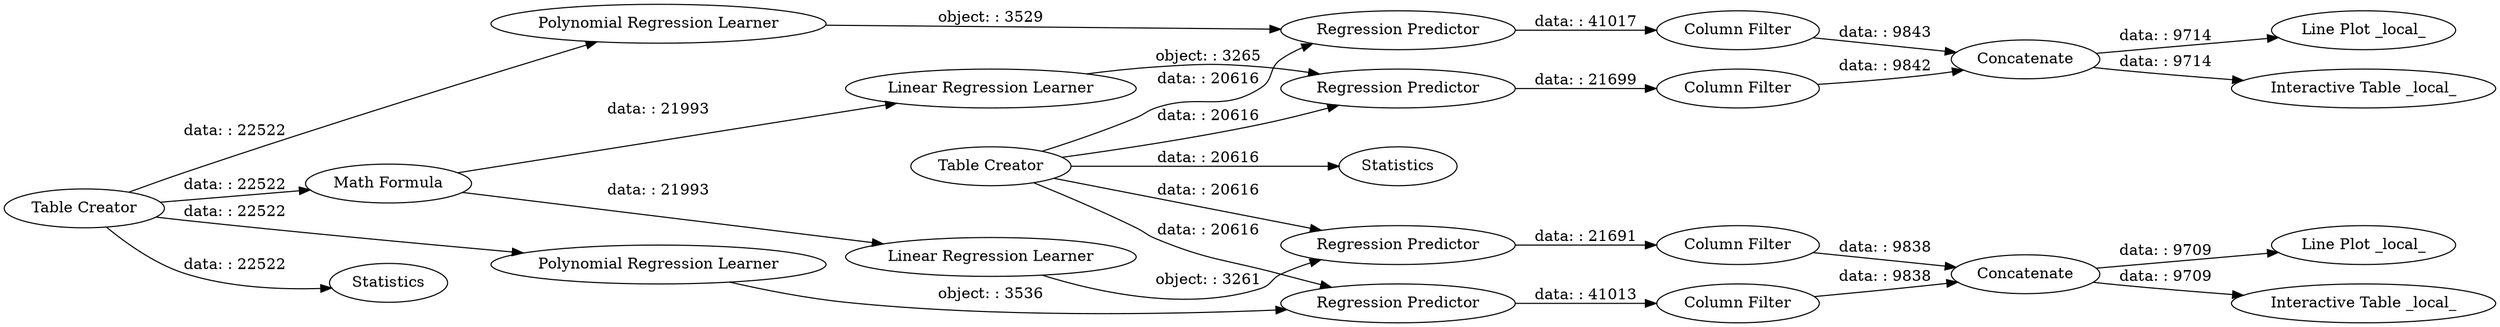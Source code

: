 digraph {
	"2171934708193207041_48" [label="Column Filter"]
	"2171934708193207041_57" [label="Line Plot _local_"]
	"2171934708193207041_29" [label="Regression Predictor"]
	"2171934708193207041_52" [label=Concatenate]
	"2171934708193207041_31" [label="Linear Regression Learner"]
	"2171934708193207041_32" [label="Regression Predictor"]
	"2171934708193207041_7" [label="Linear Regression Learner"]
	"2171934708193207041_56" [label="Line Plot _local_"]
	"2171934708193207041_28" [label="Polynomial Regression Learner"]
	"2171934708193207041_41" [label="Polynomial Regression Learner"]
	"2171934708193207041_25" [label="Table Creator"]
	"2171934708193207041_55" [label="Interactive Table _local_"]
	"2171934708193207041_35" [label="Math Formula"]
	"2171934708193207041_51" [label="Column Filter"]
	"2171934708193207041_47" [label=Concatenate]
	"2171934708193207041_1" [label="Table Creator"]
	"2171934708193207041_49" [label="Column Filter"]
	"2171934708193207041_38" [label="Regression Predictor"]
	"2171934708193207041_42" [label=Statistics]
	"2171934708193207041_14" [label=Statistics]
	"2171934708193207041_50" [label="Column Filter"]
	"2171934708193207041_58" [label="Interactive Table _local_"]
	"2171934708193207041_9" [label="Regression Predictor"]
	"2171934708193207041_35" -> "2171934708193207041_7" [label="data: : 21993"]
	"2171934708193207041_38" -> "2171934708193207041_51" [label="data: : 41017"]
	"2171934708193207041_25" -> "2171934708193207041_35" [label="data: : 22522"]
	"2171934708193207041_29" -> "2171934708193207041_49" [label="data: : 41013"]
	"2171934708193207041_41" -> "2171934708193207041_38" [label="object: : 3529"]
	"2171934708193207041_48" -> "2171934708193207041_47" [label="data: : 9838"]
	"2171934708193207041_1" -> "2171934708193207041_32" [label="data: : 20616"]
	"2171934708193207041_25" -> "2171934708193207041_28" [label="data: : 22522"]
	"2171934708193207041_1" -> "2171934708193207041_14" [label="data: : 20616"]
	"2171934708193207041_25" -> "2171934708193207041_41" [label="data: : 22522"]
	"2171934708193207041_9" -> "2171934708193207041_48" [label="data: : 21691"]
	"2171934708193207041_50" -> "2171934708193207041_52" [label="data: : 9842"]
	"2171934708193207041_7" -> "2171934708193207041_9" [label="object: : 3261"]
	"2171934708193207041_1" -> "2171934708193207041_29" [label="data: : 20616"]
	"2171934708193207041_47" -> "2171934708193207041_58" [label="data: : 9709"]
	"2171934708193207041_31" -> "2171934708193207041_32" [label="object: : 3265"]
	"2171934708193207041_32" -> "2171934708193207041_50" [label="data: : 21699"]
	"2171934708193207041_52" -> "2171934708193207041_55" [label="data: : 9714"]
	"2171934708193207041_51" -> "2171934708193207041_52" [label="data: : 9843"]
	"2171934708193207041_25" -> "2171934708193207041_42" [label="data: : 22522"]
	"2171934708193207041_49" -> "2171934708193207041_47" [label="data: : 9838"]
	"2171934708193207041_52" -> "2171934708193207041_57" [label="data: : 9714"]
	"2171934708193207041_1" -> "2171934708193207041_38" [label="data: : 20616"]
	"2171934708193207041_1" -> "2171934708193207041_9" [label="data: : 20616"]
	"2171934708193207041_47" -> "2171934708193207041_56" [label="data: : 9709"]
	"2171934708193207041_28" -> "2171934708193207041_29" [label="object: : 3536"]
	"2171934708193207041_35" -> "2171934708193207041_31" [label="data: : 21993"]
	rankdir=LR
}

